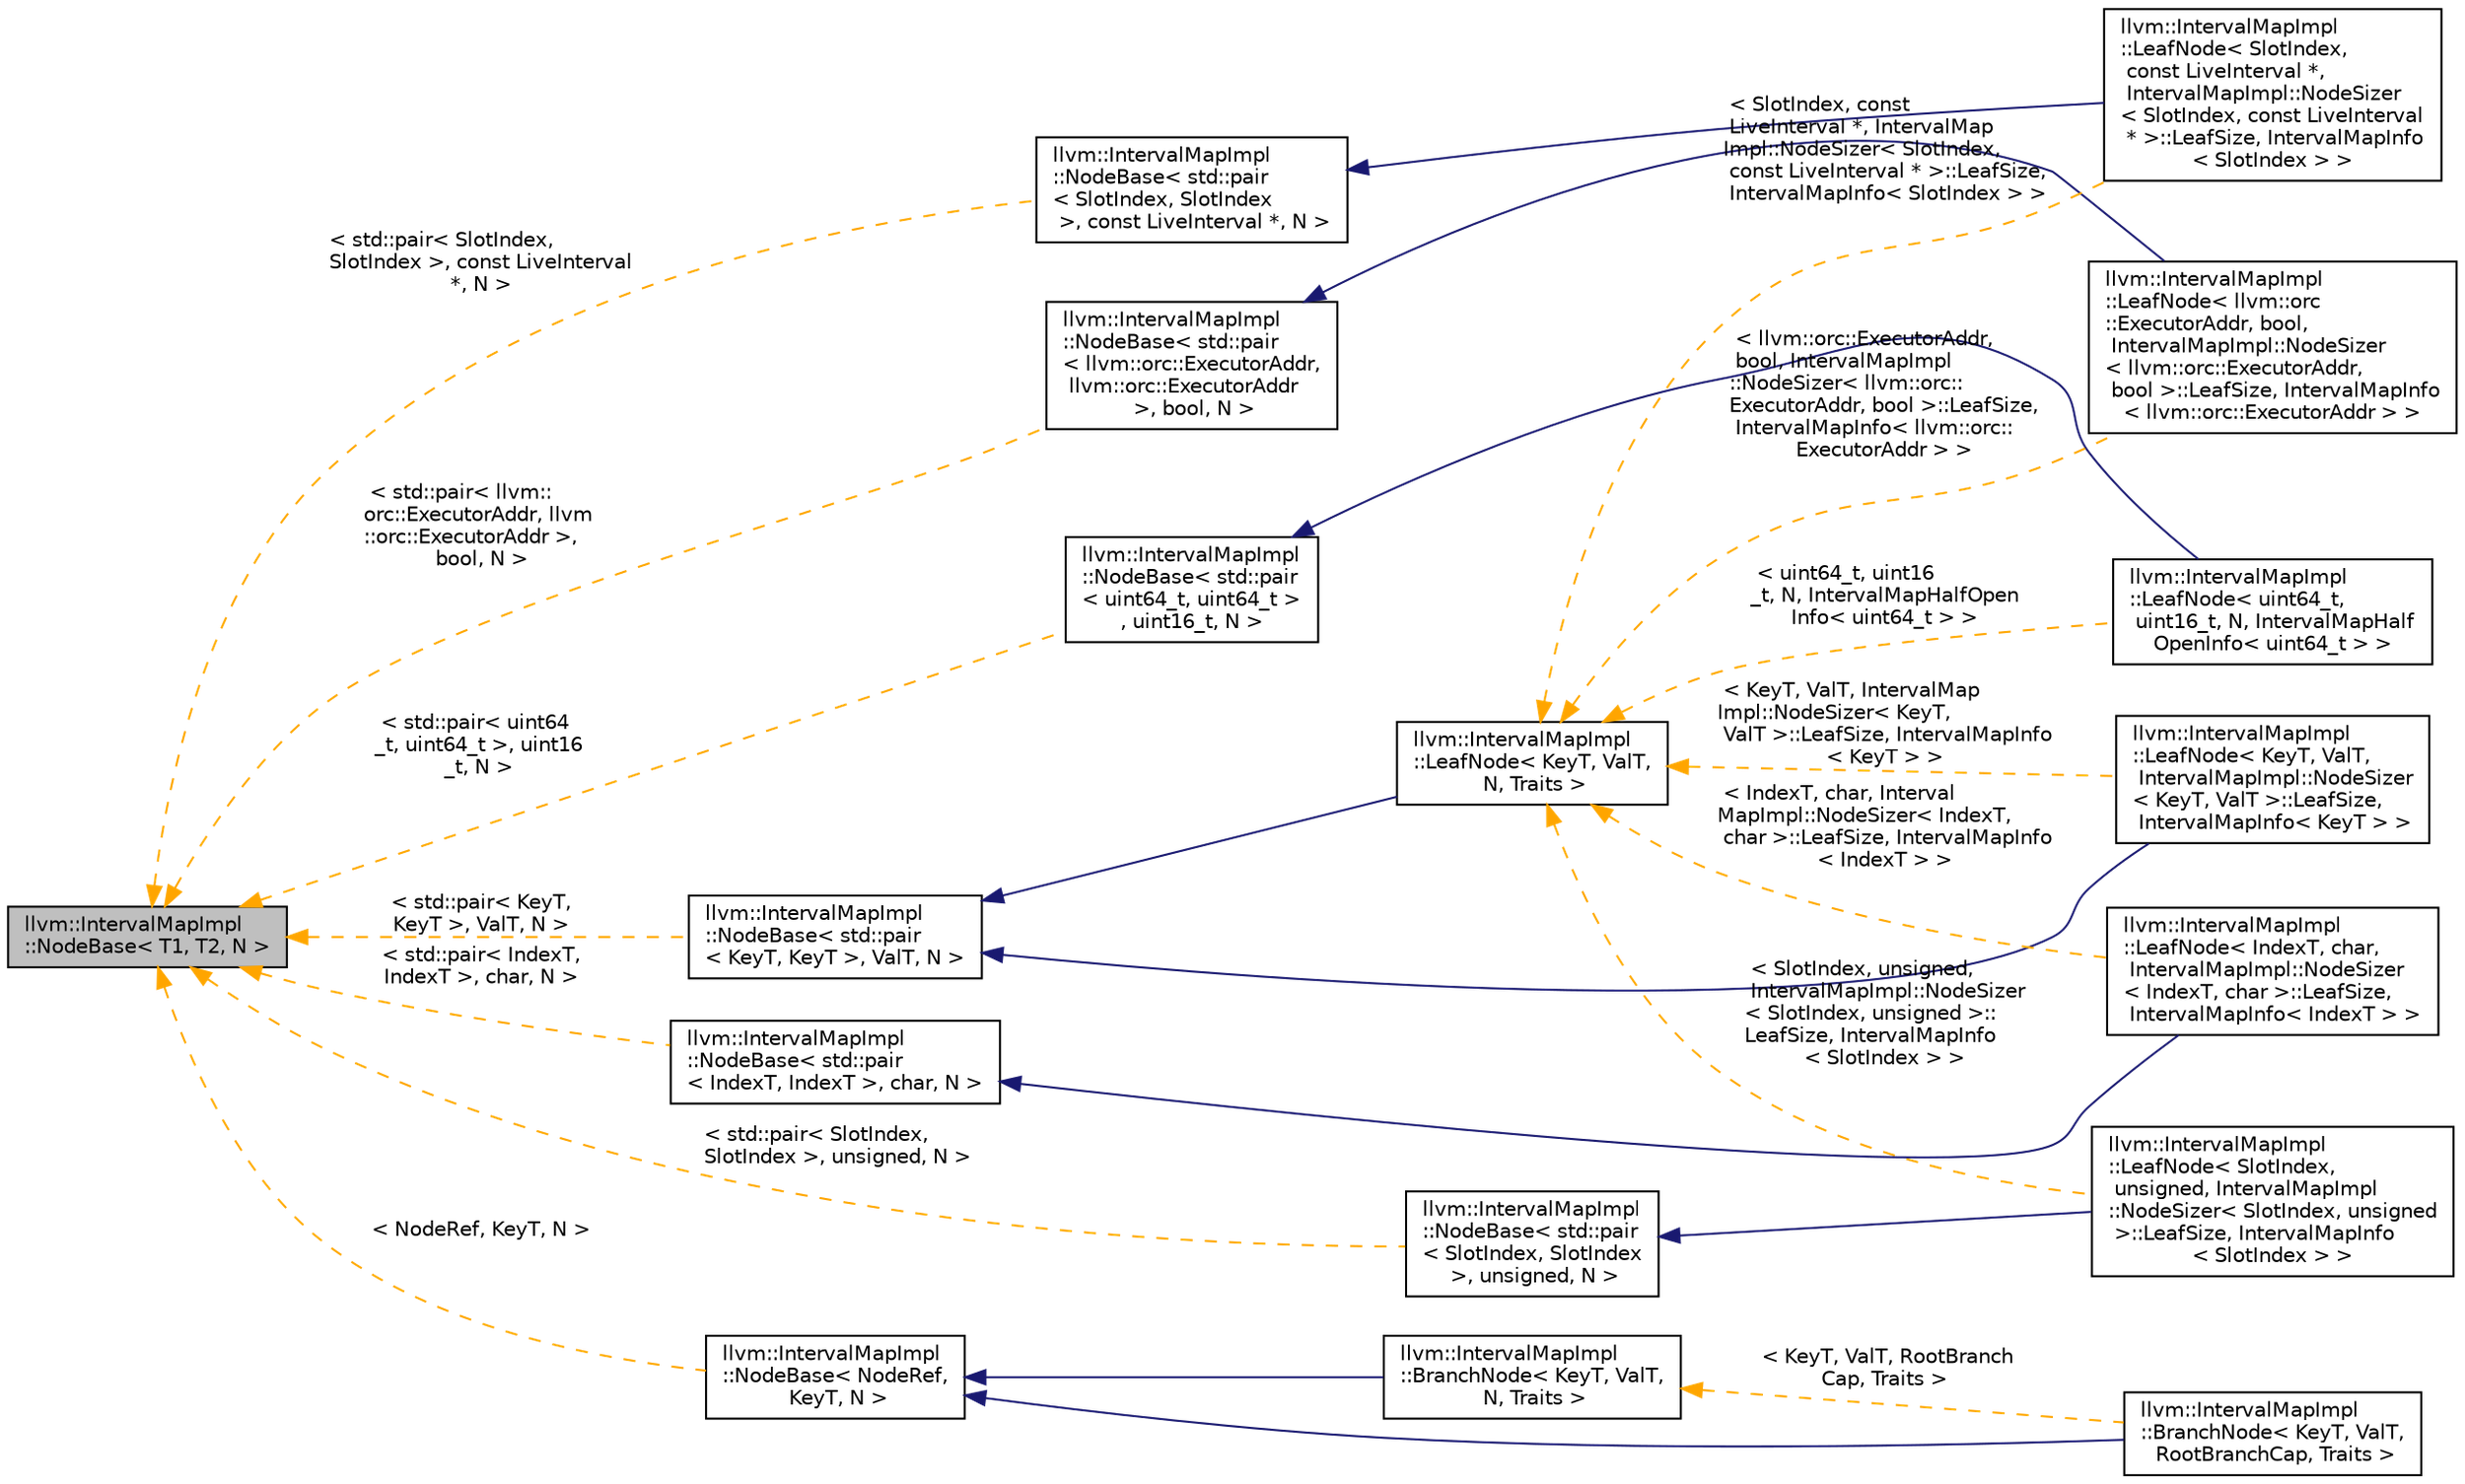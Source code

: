 digraph "llvm::IntervalMapImpl::NodeBase&lt; T1, T2, N &gt;"
{
 // LATEX_PDF_SIZE
  bgcolor="transparent";
  edge [fontname="Helvetica",fontsize="10",labelfontname="Helvetica",labelfontsize="10"];
  node [fontname="Helvetica",fontsize="10",shape=record];
  rankdir="LR";
  Node1 [label="llvm::IntervalMapImpl\l::NodeBase\< T1, T2, N \>",height=0.2,width=0.4,color="black", fillcolor="grey75", style="filled", fontcolor="black",tooltip=" "];
  Node1 -> Node2 [dir="back",color="orange",fontsize="10",style="dashed",label=" \< std::pair\< SlotIndex,\l SlotIndex \>, const LiveInterval\l *, N \>" ,fontname="Helvetica"];
  Node2 [label="llvm::IntervalMapImpl\l::NodeBase\< std::pair\l\< SlotIndex, SlotIndex\l \>, const LiveInterval *, N \>",height=0.2,width=0.4,color="black",URL="$classllvm_1_1IntervalMapImpl_1_1NodeBase.html",tooltip=" "];
  Node2 -> Node3 [dir="back",color="midnightblue",fontsize="10",style="solid",fontname="Helvetica"];
  Node3 [label="llvm::IntervalMapImpl\l::LeafNode\< SlotIndex,\l const LiveInterval *,\l IntervalMapImpl::NodeSizer\l\< SlotIndex, const LiveInterval\l * \>::LeafSize, IntervalMapInfo\l\< SlotIndex \> \>",height=0.2,width=0.4,color="black",URL="$classllvm_1_1IntervalMapImpl_1_1LeafNode.html",tooltip=" "];
  Node1 -> Node4 [dir="back",color="orange",fontsize="10",style="dashed",label=" \< std::pair\< llvm::\lorc::ExecutorAddr, llvm\l::orc::ExecutorAddr \>,\l bool, N \>" ,fontname="Helvetica"];
  Node4 [label="llvm::IntervalMapImpl\l::NodeBase\< std::pair\l\< llvm::orc::ExecutorAddr,\l llvm::orc::ExecutorAddr\l \>, bool, N \>",height=0.2,width=0.4,color="black",URL="$classllvm_1_1IntervalMapImpl_1_1NodeBase.html",tooltip=" "];
  Node4 -> Node5 [dir="back",color="midnightblue",fontsize="10",style="solid",fontname="Helvetica"];
  Node5 [label="llvm::IntervalMapImpl\l::LeafNode\< llvm::orc\l::ExecutorAddr, bool,\l IntervalMapImpl::NodeSizer\l\< llvm::orc::ExecutorAddr,\l bool \>::LeafSize, IntervalMapInfo\l\< llvm::orc::ExecutorAddr \> \>",height=0.2,width=0.4,color="black",URL="$classllvm_1_1IntervalMapImpl_1_1LeafNode.html",tooltip=" "];
  Node1 -> Node6 [dir="back",color="orange",fontsize="10",style="dashed",label=" \< std::pair\< uint64\l_t, uint64_t \>, uint16\l_t, N \>" ,fontname="Helvetica"];
  Node6 [label="llvm::IntervalMapImpl\l::NodeBase\< std::pair\l\< uint64_t, uint64_t \>\l, uint16_t, N \>",height=0.2,width=0.4,color="black",URL="$classllvm_1_1IntervalMapImpl_1_1NodeBase.html",tooltip=" "];
  Node6 -> Node7 [dir="back",color="midnightblue",fontsize="10",style="solid",fontname="Helvetica"];
  Node7 [label="llvm::IntervalMapImpl\l::LeafNode\< uint64_t,\l uint16_t, N, IntervalMapHalf\lOpenInfo\< uint64_t \> \>",height=0.2,width=0.4,color="black",URL="$classllvm_1_1IntervalMapImpl_1_1LeafNode.html",tooltip=" "];
  Node1 -> Node8 [dir="back",color="orange",fontsize="10",style="dashed",label=" \< std::pair\< SlotIndex,\l SlotIndex \>, unsigned, N \>" ,fontname="Helvetica"];
  Node8 [label="llvm::IntervalMapImpl\l::NodeBase\< std::pair\l\< SlotIndex, SlotIndex\l \>, unsigned, N \>",height=0.2,width=0.4,color="black",URL="$classllvm_1_1IntervalMapImpl_1_1NodeBase.html",tooltip=" "];
  Node8 -> Node9 [dir="back",color="midnightblue",fontsize="10",style="solid",fontname="Helvetica"];
  Node9 [label="llvm::IntervalMapImpl\l::LeafNode\< SlotIndex,\l unsigned, IntervalMapImpl\l::NodeSizer\< SlotIndex, unsigned\l \>::LeafSize, IntervalMapInfo\l\< SlotIndex \> \>",height=0.2,width=0.4,color="black",URL="$classllvm_1_1IntervalMapImpl_1_1LeafNode.html",tooltip=" "];
  Node1 -> Node10 [dir="back",color="orange",fontsize="10",style="dashed",label=" \< NodeRef, KeyT, N \>" ,fontname="Helvetica"];
  Node10 [label="llvm::IntervalMapImpl\l::NodeBase\< NodeRef,\l KeyT, N \>",height=0.2,width=0.4,color="black",URL="$classllvm_1_1IntervalMapImpl_1_1NodeBase.html",tooltip=" "];
  Node10 -> Node11 [dir="back",color="midnightblue",fontsize="10",style="solid",fontname="Helvetica"];
  Node11 [label="llvm::IntervalMapImpl\l::BranchNode\< KeyT, ValT,\l RootBranchCap, Traits \>",height=0.2,width=0.4,color="black",URL="$classllvm_1_1IntervalMapImpl_1_1BranchNode.html",tooltip=" "];
  Node10 -> Node12 [dir="back",color="midnightblue",fontsize="10",style="solid",fontname="Helvetica"];
  Node12 [label="llvm::IntervalMapImpl\l::BranchNode\< KeyT, ValT,\l N, Traits \>",height=0.2,width=0.4,color="black",URL="$classllvm_1_1IntervalMapImpl_1_1BranchNode.html",tooltip=" "];
  Node12 -> Node11 [dir="back",color="orange",fontsize="10",style="dashed",label=" \< KeyT, ValT, RootBranch\lCap, Traits \>" ,fontname="Helvetica"];
  Node1 -> Node13 [dir="back",color="orange",fontsize="10",style="dashed",label=" \< std::pair\< KeyT,\l KeyT \>, ValT, N \>" ,fontname="Helvetica"];
  Node13 [label="llvm::IntervalMapImpl\l::NodeBase\< std::pair\l\< KeyT, KeyT \>, ValT, N \>",height=0.2,width=0.4,color="black",URL="$classllvm_1_1IntervalMapImpl_1_1NodeBase.html",tooltip=" "];
  Node13 -> Node14 [dir="back",color="midnightblue",fontsize="10",style="solid",fontname="Helvetica"];
  Node14 [label="llvm::IntervalMapImpl\l::LeafNode\< KeyT, ValT,\l IntervalMapImpl::NodeSizer\l\< KeyT, ValT \>::LeafSize,\l IntervalMapInfo\< KeyT \> \>",height=0.2,width=0.4,color="black",URL="$classllvm_1_1IntervalMapImpl_1_1LeafNode.html",tooltip=" "];
  Node13 -> Node15 [dir="back",color="midnightblue",fontsize="10",style="solid",fontname="Helvetica"];
  Node15 [label="llvm::IntervalMapImpl\l::LeafNode\< KeyT, ValT,\l N, Traits \>",height=0.2,width=0.4,color="black",URL="$classllvm_1_1IntervalMapImpl_1_1LeafNode.html",tooltip=" "];
  Node15 -> Node3 [dir="back",color="orange",fontsize="10",style="dashed",label=" \< SlotIndex, const\l LiveInterval *, IntervalMap\lImpl::NodeSizer\< SlotIndex,\l const LiveInterval * \>::LeafSize,\l IntervalMapInfo\< SlotIndex \> \>" ,fontname="Helvetica"];
  Node15 -> Node5 [dir="back",color="orange",fontsize="10",style="dashed",label=" \< llvm::orc::ExecutorAddr,\l bool, IntervalMapImpl\l::NodeSizer\< llvm::orc::\lExecutorAddr, bool \>::LeafSize,\l IntervalMapInfo\< llvm::orc::\lExecutorAddr \> \>" ,fontname="Helvetica"];
  Node15 -> Node14 [dir="back",color="orange",fontsize="10",style="dashed",label=" \< KeyT, ValT, IntervalMap\lImpl::NodeSizer\< KeyT,\l ValT \>::LeafSize, IntervalMapInfo\l\< KeyT \> \>" ,fontname="Helvetica"];
  Node15 -> Node9 [dir="back",color="orange",fontsize="10",style="dashed",label=" \< SlotIndex, unsigned,\l IntervalMapImpl::NodeSizer\l\< SlotIndex, unsigned \>::\lLeafSize, IntervalMapInfo\l\< SlotIndex \> \>" ,fontname="Helvetica"];
  Node15 -> Node16 [dir="back",color="orange",fontsize="10",style="dashed",label=" \< IndexT, char, Interval\lMapImpl::NodeSizer\< IndexT,\l char \>::LeafSize, IntervalMapInfo\l\< IndexT \> \>" ,fontname="Helvetica"];
  Node16 [label="llvm::IntervalMapImpl\l::LeafNode\< IndexT, char,\l IntervalMapImpl::NodeSizer\l\< IndexT, char \>::LeafSize,\l IntervalMapInfo\< IndexT \> \>",height=0.2,width=0.4,color="black",URL="$classllvm_1_1IntervalMapImpl_1_1LeafNode.html",tooltip=" "];
  Node15 -> Node7 [dir="back",color="orange",fontsize="10",style="dashed",label=" \< uint64_t, uint16\l_t, N, IntervalMapHalfOpen\lInfo\< uint64_t \> \>" ,fontname="Helvetica"];
  Node1 -> Node17 [dir="back",color="orange",fontsize="10",style="dashed",label=" \< std::pair\< IndexT,\l IndexT \>, char, N \>" ,fontname="Helvetica"];
  Node17 [label="llvm::IntervalMapImpl\l::NodeBase\< std::pair\l\< IndexT, IndexT \>, char, N \>",height=0.2,width=0.4,color="black",URL="$classllvm_1_1IntervalMapImpl_1_1NodeBase.html",tooltip=" "];
  Node17 -> Node16 [dir="back",color="midnightblue",fontsize="10",style="solid",fontname="Helvetica"];
}
